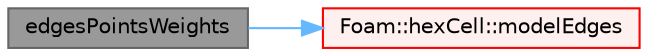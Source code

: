 digraph "edgesPointsWeights"
{
 // LATEX_PDF_SIZE
  bgcolor="transparent";
  edge [fontname=Helvetica,fontsize=10,labelfontname=Helvetica,labelfontsize=10];
  node [fontname=Helvetica,fontsize=10,shape=box,height=0.2,width=0.4];
  rankdir="LR";
  Node1 [id="Node000001",label="edgesPointsWeights",height=0.2,width=0.4,color="gray40", fillcolor="grey60", style="filled", fontcolor="black",tooltip=" "];
  Node1 -> Node2 [id="edge1_Node000001_Node000002",color="steelblue1",style="solid",tooltip=" "];
  Node2 [id="Node000002",label="Foam::hexCell::modelEdges",height=0.2,width=0.4,color="red", fillcolor="#FFF0F0", style="filled",URL="$classFoam_1_1hexCell.html#a8d9a34588853ffd57d6728dd8feb9f58",tooltip=" "];
}
